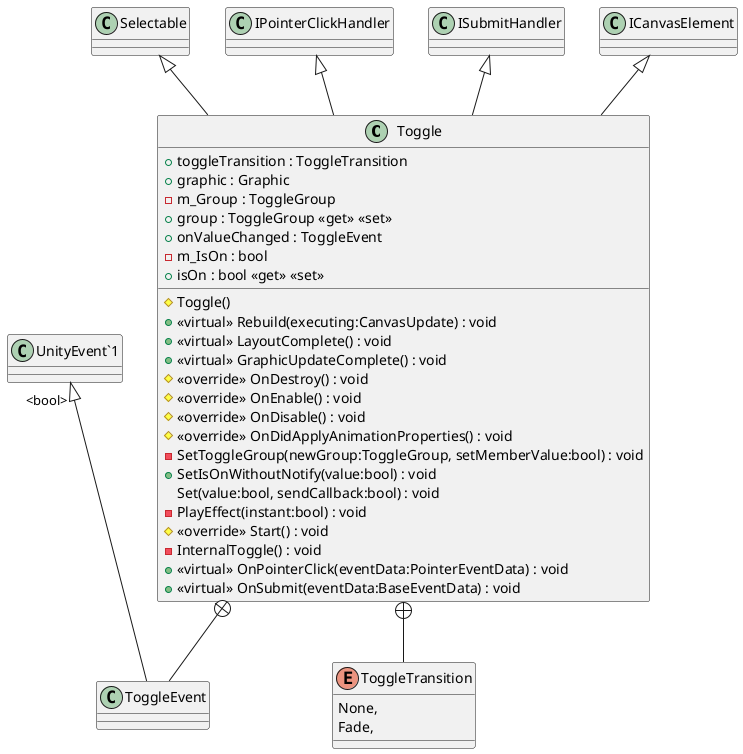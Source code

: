 @startuml
class Toggle {
    + toggleTransition : ToggleTransition
    + graphic : Graphic
    - m_Group : ToggleGroup
    + group : ToggleGroup <<get>> <<set>>
    + onValueChanged : ToggleEvent
    - m_IsOn : bool
    # Toggle()
    + <<virtual>> Rebuild(executing:CanvasUpdate) : void
    + <<virtual>> LayoutComplete() : void
    + <<virtual>> GraphicUpdateComplete() : void
    # <<override>> OnDestroy() : void
    # <<override>> OnEnable() : void
    # <<override>> OnDisable() : void
    # <<override>> OnDidApplyAnimationProperties() : void
    - SetToggleGroup(newGroup:ToggleGroup, setMemberValue:bool) : void
    + isOn : bool <<get>> <<set>>
    + SetIsOnWithoutNotify(value:bool) : void
    Set(value:bool, sendCallback:bool) : void
    - PlayEffect(instant:bool) : void
    # <<override>> Start() : void
    - InternalToggle() : void
    + <<virtual>> OnPointerClick(eventData:PointerEventData) : void
    + <<virtual>> OnSubmit(eventData:BaseEventData) : void
}
enum ToggleTransition {
    None,
    Fade,
}
class ToggleEvent {
}
Selectable <|-- Toggle
IPointerClickHandler <|-- Toggle
ISubmitHandler <|-- Toggle
ICanvasElement <|-- Toggle
Toggle +-- ToggleTransition
Toggle +-- ToggleEvent
"UnityEvent`1" "<bool>" <|-- ToggleEvent
@enduml
